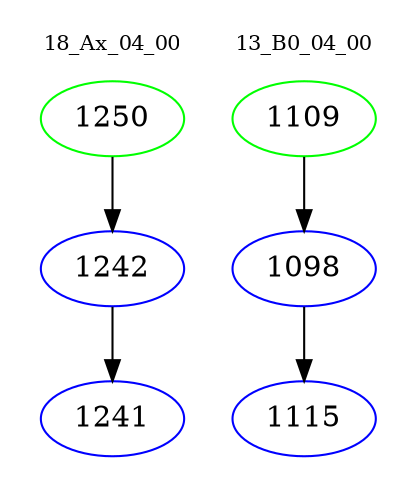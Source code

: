 digraph{
subgraph cluster_0 {
color = white
label = "18_Ax_04_00";
fontsize=10;
T0_1250 [label="1250", color="green"]
T0_1250 -> T0_1242 [color="black"]
T0_1242 [label="1242", color="blue"]
T0_1242 -> T0_1241 [color="black"]
T0_1241 [label="1241", color="blue"]
}
subgraph cluster_1 {
color = white
label = "13_B0_04_00";
fontsize=10;
T1_1109 [label="1109", color="green"]
T1_1109 -> T1_1098 [color="black"]
T1_1098 [label="1098", color="blue"]
T1_1098 -> T1_1115 [color="black"]
T1_1115 [label="1115", color="blue"]
}
}
